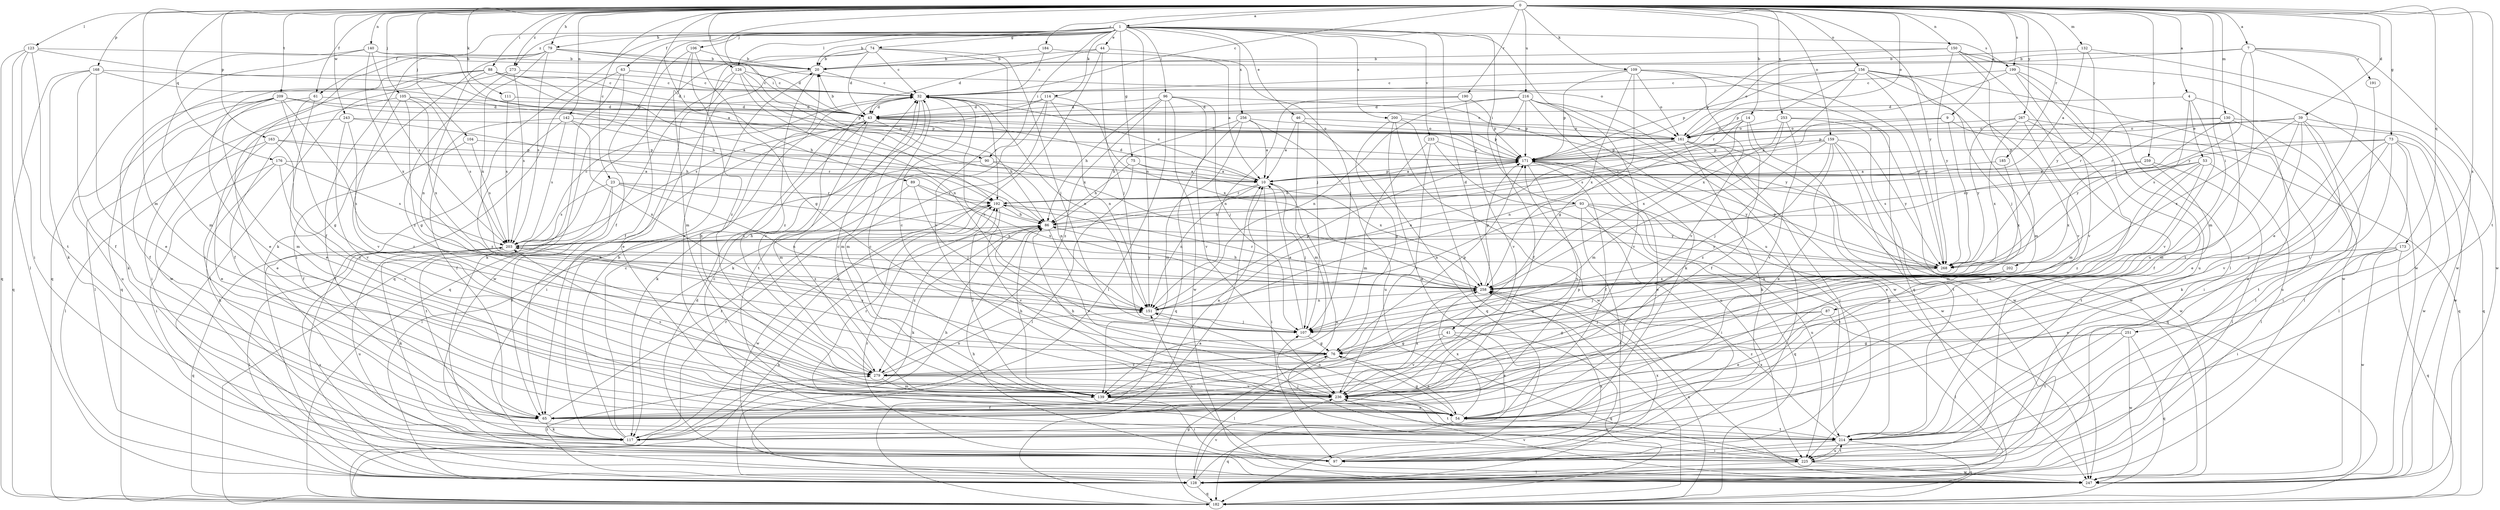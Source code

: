 strict digraph  {
0;
1;
4;
7;
9;
10;
14;
20;
23;
32;
39;
41;
43;
44;
46;
53;
54;
61;
63;
65;
73;
74;
75;
76;
79;
86;
87;
88;
89;
90;
93;
96;
97;
104;
105;
106;
107;
109;
111;
114;
117;
123;
126;
128;
130;
132;
139;
140;
142;
150;
151;
156;
159;
161;
163;
168;
171;
173;
176;
182;
184;
185;
190;
191;
192;
199;
200;
202;
203;
209;
214;
216;
225;
233;
236;
243;
247;
251;
253;
256;
258;
259;
267;
268;
273;
279;
0 -> 1  [label=a];
0 -> 4  [label=a];
0 -> 7  [label=a];
0 -> 9  [label=a];
0 -> 14  [label=b];
0 -> 23  [label=c];
0 -> 32  [label=c];
0 -> 39  [label=d];
0 -> 61  [label=f];
0 -> 73  [label=g];
0 -> 79  [label=h];
0 -> 87  [label=i];
0 -> 88  [label=i];
0 -> 89  [label=i];
0 -> 90  [label=i];
0 -> 104  [label=j];
0 -> 105  [label=j];
0 -> 109  [label=k];
0 -> 111  [label=k];
0 -> 123  [label=l];
0 -> 126  [label=l];
0 -> 130  [label=m];
0 -> 132  [label=m];
0 -> 139  [label=m];
0 -> 140  [label=n];
0 -> 142  [label=n];
0 -> 150  [label=n];
0 -> 156  [label=o];
0 -> 159  [label=o];
0 -> 161  [label=o];
0 -> 163  [label=p];
0 -> 168  [label=p];
0 -> 173  [label=q];
0 -> 176  [label=q];
0 -> 184  [label=r];
0 -> 185  [label=r];
0 -> 190  [label=r];
0 -> 199  [label=s];
0 -> 209  [label=t];
0 -> 214  [label=t];
0 -> 216  [label=u];
0 -> 243  [label=w];
0 -> 251  [label=x];
0 -> 253  [label=x];
0 -> 259  [label=y];
0 -> 267  [label=y];
0 -> 268  [label=y];
0 -> 273  [label=z];
1 -> 20  [label=b];
1 -> 41  [label=d];
1 -> 44  [label=e];
1 -> 46  [label=e];
1 -> 61  [label=f];
1 -> 63  [label=f];
1 -> 65  [label=f];
1 -> 74  [label=g];
1 -> 75  [label=g];
1 -> 79  [label=h];
1 -> 90  [label=i];
1 -> 93  [label=i];
1 -> 96  [label=i];
1 -> 106  [label=j];
1 -> 107  [label=j];
1 -> 114  [label=k];
1 -> 126  [label=l];
1 -> 128  [label=l];
1 -> 151  [label=n];
1 -> 199  [label=s];
1 -> 200  [label=s];
1 -> 225  [label=u];
1 -> 233  [label=v];
1 -> 256  [label=x];
1 -> 273  [label=z];
4 -> 43  [label=d];
4 -> 53  [label=e];
4 -> 202  [label=s];
4 -> 225  [label=u];
4 -> 236  [label=v];
7 -> 20  [label=b];
7 -> 54  [label=e];
7 -> 139  [label=m];
7 -> 161  [label=o];
7 -> 191  [label=r];
7 -> 247  [label=w];
7 -> 268  [label=y];
9 -> 10  [label=a];
9 -> 161  [label=o];
9 -> 182  [label=q];
9 -> 268  [label=y];
10 -> 32  [label=c];
10 -> 43  [label=d];
10 -> 97  [label=i];
10 -> 107  [label=j];
10 -> 151  [label=n];
10 -> 171  [label=p];
10 -> 192  [label=r];
14 -> 65  [label=f];
14 -> 151  [label=n];
14 -> 161  [label=o];
14 -> 247  [label=w];
14 -> 258  [label=x];
20 -> 32  [label=c];
20 -> 117  [label=k];
20 -> 279  [label=z];
23 -> 65  [label=f];
23 -> 151  [label=n];
23 -> 192  [label=r];
23 -> 203  [label=s];
23 -> 214  [label=t];
23 -> 258  [label=x];
32 -> 43  [label=d];
32 -> 139  [label=m];
32 -> 151  [label=n];
32 -> 192  [label=r];
32 -> 214  [label=t];
39 -> 54  [label=e];
39 -> 97  [label=i];
39 -> 128  [label=l];
39 -> 139  [label=m];
39 -> 161  [label=o];
39 -> 171  [label=p];
39 -> 182  [label=q];
39 -> 192  [label=r];
39 -> 258  [label=x];
41 -> 54  [label=e];
41 -> 76  [label=g];
41 -> 182  [label=q];
41 -> 236  [label=v];
43 -> 20  [label=b];
43 -> 86  [label=h];
43 -> 97  [label=i];
43 -> 117  [label=k];
43 -> 139  [label=m];
43 -> 161  [label=o];
43 -> 171  [label=p];
44 -> 10  [label=a];
44 -> 20  [label=b];
44 -> 43  [label=d];
44 -> 107  [label=j];
44 -> 182  [label=q];
46 -> 10  [label=a];
46 -> 139  [label=m];
46 -> 161  [label=o];
46 -> 182  [label=q];
53 -> 10  [label=a];
53 -> 54  [label=e];
53 -> 128  [label=l];
53 -> 139  [label=m];
53 -> 203  [label=s];
53 -> 279  [label=z];
54 -> 76  [label=g];
54 -> 151  [label=n];
54 -> 182  [label=q];
54 -> 192  [label=r];
54 -> 214  [label=t];
54 -> 258  [label=x];
61 -> 43  [label=d];
61 -> 54  [label=e];
61 -> 65  [label=f];
61 -> 97  [label=i];
63 -> 32  [label=c];
63 -> 117  [label=k];
63 -> 128  [label=l];
63 -> 247  [label=w];
65 -> 10  [label=a];
65 -> 117  [label=k];
65 -> 171  [label=p];
65 -> 192  [label=r];
73 -> 97  [label=i];
73 -> 117  [label=k];
73 -> 128  [label=l];
73 -> 171  [label=p];
73 -> 203  [label=s];
73 -> 214  [label=t];
73 -> 236  [label=v];
73 -> 247  [label=w];
74 -> 20  [label=b];
74 -> 32  [label=c];
74 -> 43  [label=d];
74 -> 54  [label=e];
74 -> 107  [label=j];
74 -> 182  [label=q];
74 -> 236  [label=v];
75 -> 10  [label=a];
75 -> 86  [label=h];
75 -> 128  [label=l];
75 -> 258  [label=x];
76 -> 32  [label=c];
76 -> 54  [label=e];
76 -> 128  [label=l];
76 -> 171  [label=p];
76 -> 203  [label=s];
76 -> 279  [label=z];
79 -> 20  [label=b];
79 -> 43  [label=d];
79 -> 65  [label=f];
79 -> 97  [label=i];
79 -> 117  [label=k];
79 -> 161  [label=o];
79 -> 203  [label=s];
79 -> 258  [label=x];
86 -> 117  [label=k];
86 -> 203  [label=s];
86 -> 236  [label=v];
86 -> 268  [label=y];
86 -> 279  [label=z];
87 -> 54  [label=e];
87 -> 76  [label=g];
87 -> 107  [label=j];
87 -> 128  [label=l];
88 -> 32  [label=c];
88 -> 43  [label=d];
88 -> 54  [label=e];
88 -> 86  [label=h];
88 -> 151  [label=n];
88 -> 171  [label=p];
88 -> 182  [label=q];
88 -> 247  [label=w];
89 -> 107  [label=j];
89 -> 192  [label=r];
89 -> 258  [label=x];
89 -> 279  [label=z];
90 -> 10  [label=a];
90 -> 128  [label=l];
90 -> 151  [label=n];
93 -> 86  [label=h];
93 -> 97  [label=i];
93 -> 128  [label=l];
93 -> 151  [label=n];
93 -> 182  [label=q];
93 -> 214  [label=t];
93 -> 225  [label=u];
96 -> 43  [label=d];
96 -> 86  [label=h];
96 -> 107  [label=j];
96 -> 128  [label=l];
96 -> 236  [label=v];
96 -> 247  [label=w];
96 -> 268  [label=y];
96 -> 279  [label=z];
97 -> 151  [label=n];
97 -> 258  [label=x];
104 -> 65  [label=f];
104 -> 171  [label=p];
104 -> 203  [label=s];
105 -> 43  [label=d];
105 -> 76  [label=g];
105 -> 128  [label=l];
105 -> 203  [label=s];
105 -> 236  [label=v];
105 -> 258  [label=x];
106 -> 20  [label=b];
106 -> 65  [label=f];
106 -> 76  [label=g];
106 -> 139  [label=m];
106 -> 279  [label=z];
107 -> 10  [label=a];
107 -> 32  [label=c];
107 -> 76  [label=g];
109 -> 32  [label=c];
109 -> 76  [label=g];
109 -> 161  [label=o];
109 -> 171  [label=p];
109 -> 182  [label=q];
109 -> 236  [label=v];
109 -> 258  [label=x];
109 -> 268  [label=y];
111 -> 43  [label=d];
111 -> 203  [label=s];
114 -> 43  [label=d];
114 -> 117  [label=k];
114 -> 139  [label=m];
114 -> 151  [label=n];
114 -> 203  [label=s];
114 -> 258  [label=x];
117 -> 20  [label=b];
117 -> 32  [label=c];
117 -> 86  [label=h];
117 -> 192  [label=r];
123 -> 20  [label=b];
123 -> 97  [label=i];
123 -> 128  [label=l];
123 -> 171  [label=p];
123 -> 182  [label=q];
123 -> 214  [label=t];
126 -> 32  [label=c];
126 -> 54  [label=e];
126 -> 151  [label=n];
126 -> 182  [label=q];
126 -> 192  [label=r];
126 -> 258  [label=x];
128 -> 182  [label=q];
128 -> 236  [label=v];
128 -> 258  [label=x];
128 -> 279  [label=z];
130 -> 65  [label=f];
130 -> 161  [label=o];
130 -> 192  [label=r];
130 -> 225  [label=u];
130 -> 247  [label=w];
130 -> 268  [label=y];
132 -> 10  [label=a];
132 -> 20  [label=b];
132 -> 247  [label=w];
132 -> 268  [label=y];
139 -> 32  [label=c];
139 -> 54  [label=e];
139 -> 86  [label=h];
139 -> 97  [label=i];
139 -> 192  [label=r];
140 -> 10  [label=a];
140 -> 20  [label=b];
140 -> 139  [label=m];
140 -> 182  [label=q];
140 -> 203  [label=s];
140 -> 258  [label=x];
142 -> 10  [label=a];
142 -> 65  [label=f];
142 -> 151  [label=n];
142 -> 161  [label=o];
142 -> 203  [label=s];
142 -> 279  [label=z];
150 -> 20  [label=b];
150 -> 107  [label=j];
150 -> 128  [label=l];
150 -> 171  [label=p];
150 -> 225  [label=u];
150 -> 247  [label=w];
150 -> 268  [label=y];
151 -> 107  [label=j];
151 -> 171  [label=p];
156 -> 32  [label=c];
156 -> 107  [label=j];
156 -> 139  [label=m];
156 -> 171  [label=p];
156 -> 192  [label=r];
156 -> 236  [label=v];
156 -> 247  [label=w];
156 -> 258  [label=x];
156 -> 268  [label=y];
159 -> 54  [label=e];
159 -> 107  [label=j];
159 -> 171  [label=p];
159 -> 192  [label=r];
159 -> 214  [label=t];
159 -> 247  [label=w];
159 -> 268  [label=y];
159 -> 279  [label=z];
161 -> 32  [label=c];
161 -> 97  [label=i];
161 -> 117  [label=k];
161 -> 151  [label=n];
161 -> 171  [label=p];
161 -> 182  [label=q];
161 -> 247  [label=w];
163 -> 54  [label=e];
163 -> 128  [label=l];
163 -> 171  [label=p];
163 -> 192  [label=r];
163 -> 279  [label=z];
168 -> 32  [label=c];
168 -> 54  [label=e];
168 -> 65  [label=f];
168 -> 86  [label=h];
168 -> 117  [label=k];
168 -> 182  [label=q];
171 -> 10  [label=a];
171 -> 54  [label=e];
171 -> 65  [label=f];
171 -> 86  [label=h];
171 -> 236  [label=v];
171 -> 268  [label=y];
173 -> 54  [label=e];
173 -> 97  [label=i];
173 -> 182  [label=q];
173 -> 247  [label=w];
173 -> 268  [label=y];
176 -> 10  [label=a];
176 -> 97  [label=i];
176 -> 117  [label=k];
176 -> 203  [label=s];
176 -> 236  [label=v];
182 -> 10  [label=a];
182 -> 76  [label=g];
182 -> 86  [label=h];
182 -> 258  [label=x];
184 -> 20  [label=b];
184 -> 32  [label=c];
184 -> 107  [label=j];
185 -> 10  [label=a];
185 -> 258  [label=x];
190 -> 43  [label=d];
190 -> 151  [label=n];
190 -> 171  [label=p];
190 -> 236  [label=v];
191 -> 214  [label=t];
192 -> 86  [label=h];
192 -> 236  [label=v];
192 -> 247  [label=w];
192 -> 268  [label=y];
199 -> 32  [label=c];
199 -> 171  [label=p];
199 -> 214  [label=t];
199 -> 225  [label=u];
199 -> 236  [label=v];
200 -> 76  [label=g];
200 -> 117  [label=k];
200 -> 161  [label=o];
200 -> 182  [label=q];
200 -> 247  [label=w];
202 -> 107  [label=j];
202 -> 258  [label=x];
203 -> 32  [label=c];
203 -> 86  [label=h];
203 -> 117  [label=k];
203 -> 128  [label=l];
203 -> 182  [label=q];
203 -> 225  [label=u];
203 -> 268  [label=y];
209 -> 43  [label=d];
209 -> 65  [label=f];
209 -> 76  [label=g];
209 -> 117  [label=k];
209 -> 139  [label=m];
209 -> 151  [label=n];
209 -> 171  [label=p];
209 -> 225  [label=u];
214 -> 97  [label=i];
214 -> 107  [label=j];
214 -> 171  [label=p];
214 -> 182  [label=q];
214 -> 225  [label=u];
214 -> 258  [label=x];
216 -> 43  [label=d];
216 -> 65  [label=f];
216 -> 97  [label=i];
216 -> 117  [label=k];
216 -> 151  [label=n];
216 -> 171  [label=p];
216 -> 236  [label=v];
216 -> 247  [label=w];
225 -> 10  [label=a];
225 -> 32  [label=c];
225 -> 128  [label=l];
225 -> 214  [label=t];
225 -> 236  [label=v];
225 -> 247  [label=w];
233 -> 139  [label=m];
233 -> 171  [label=p];
233 -> 225  [label=u];
233 -> 236  [label=v];
236 -> 20  [label=b];
236 -> 32  [label=c];
236 -> 65  [label=f];
236 -> 86  [label=h];
236 -> 203  [label=s];
236 -> 214  [label=t];
236 -> 258  [label=x];
243 -> 54  [label=e];
243 -> 86  [label=h];
243 -> 161  [label=o];
243 -> 236  [label=v];
243 -> 279  [label=z];
247 -> 43  [label=d];
247 -> 86  [label=h];
247 -> 192  [label=r];
247 -> 203  [label=s];
247 -> 236  [label=v];
251 -> 76  [label=g];
251 -> 182  [label=q];
251 -> 214  [label=t];
251 -> 247  [label=w];
251 -> 279  [label=z];
253 -> 128  [label=l];
253 -> 139  [label=m];
253 -> 161  [label=o];
253 -> 203  [label=s];
253 -> 236  [label=v];
253 -> 247  [label=w];
256 -> 10  [label=a];
256 -> 86  [label=h];
256 -> 139  [label=m];
256 -> 161  [label=o];
256 -> 182  [label=q];
256 -> 225  [label=u];
258 -> 86  [label=h];
258 -> 151  [label=n];
258 -> 171  [label=p];
258 -> 192  [label=r];
259 -> 10  [label=a];
259 -> 128  [label=l];
259 -> 214  [label=t];
259 -> 258  [label=x];
267 -> 117  [label=k];
267 -> 128  [label=l];
267 -> 139  [label=m];
267 -> 161  [label=o];
267 -> 258  [label=x];
267 -> 268  [label=y];
268 -> 171  [label=p];
268 -> 258  [label=x];
273 -> 32  [label=c];
273 -> 128  [label=l];
273 -> 203  [label=s];
273 -> 279  [label=z];
279 -> 32  [label=c];
279 -> 139  [label=m];
279 -> 151  [label=n];
279 -> 236  [label=v];
}
